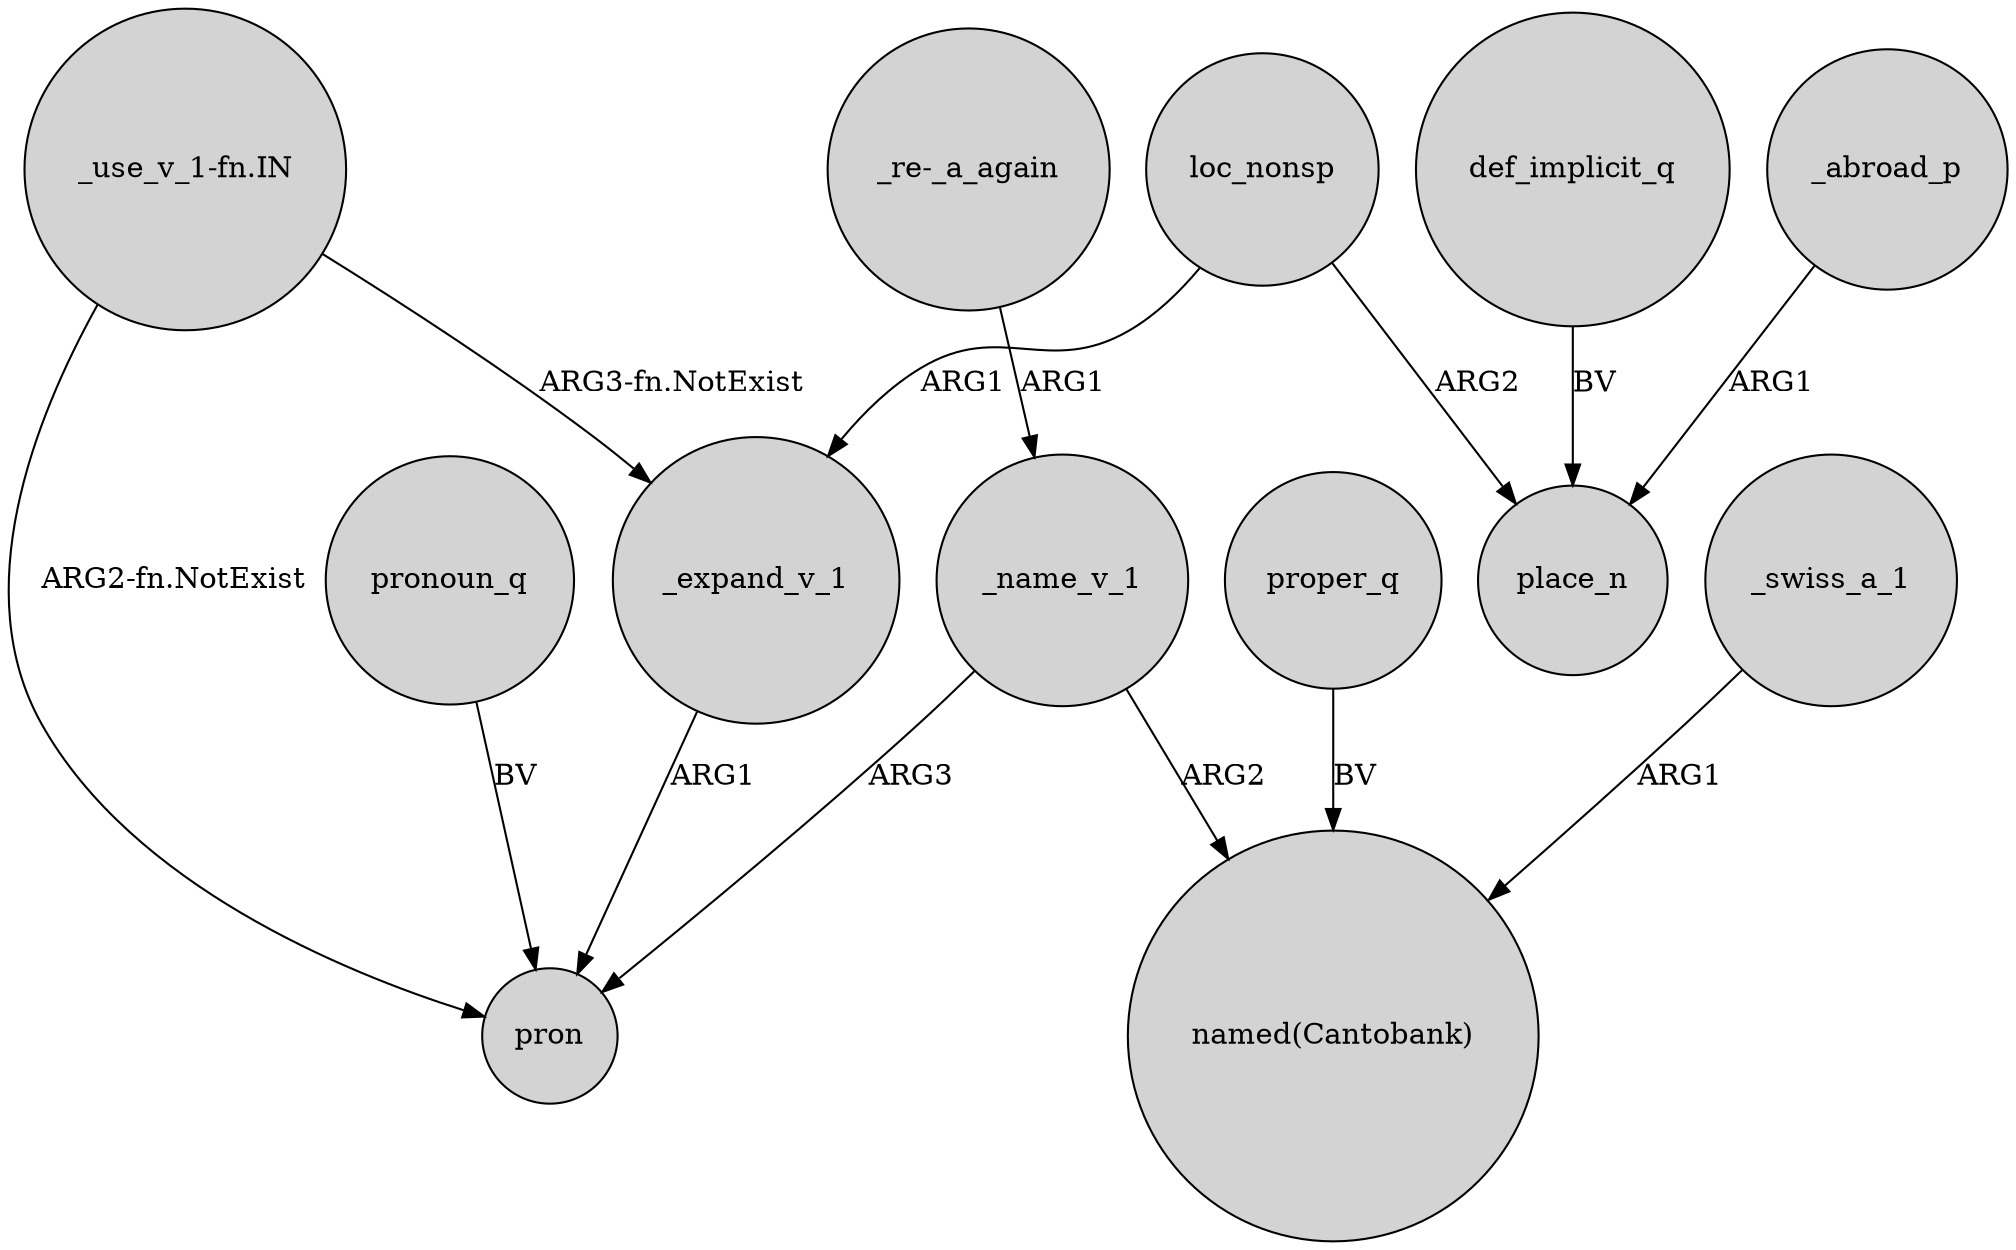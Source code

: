 digraph {
	node [shape=circle style=filled]
	"_use_v_1-fn.IN" -> pron [label="ARG2-fn.NotExist"]
	_name_v_1 -> pron [label=ARG3]
	loc_nonsp -> place_n [label=ARG2]
	loc_nonsp -> _expand_v_1 [label=ARG1]
	def_implicit_q -> place_n [label=BV]
	_name_v_1 -> "named(Cantobank)" [label=ARG2]
	"_use_v_1-fn.IN" -> _expand_v_1 [label="ARG3-fn.NotExist"]
	_expand_v_1 -> pron [label=ARG1]
	_abroad_p -> place_n [label=ARG1]
	proper_q -> "named(Cantobank)" [label=BV]
	"_re-_a_again" -> _name_v_1 [label=ARG1]
	_swiss_a_1 -> "named(Cantobank)" [label=ARG1]
	pronoun_q -> pron [label=BV]
}
